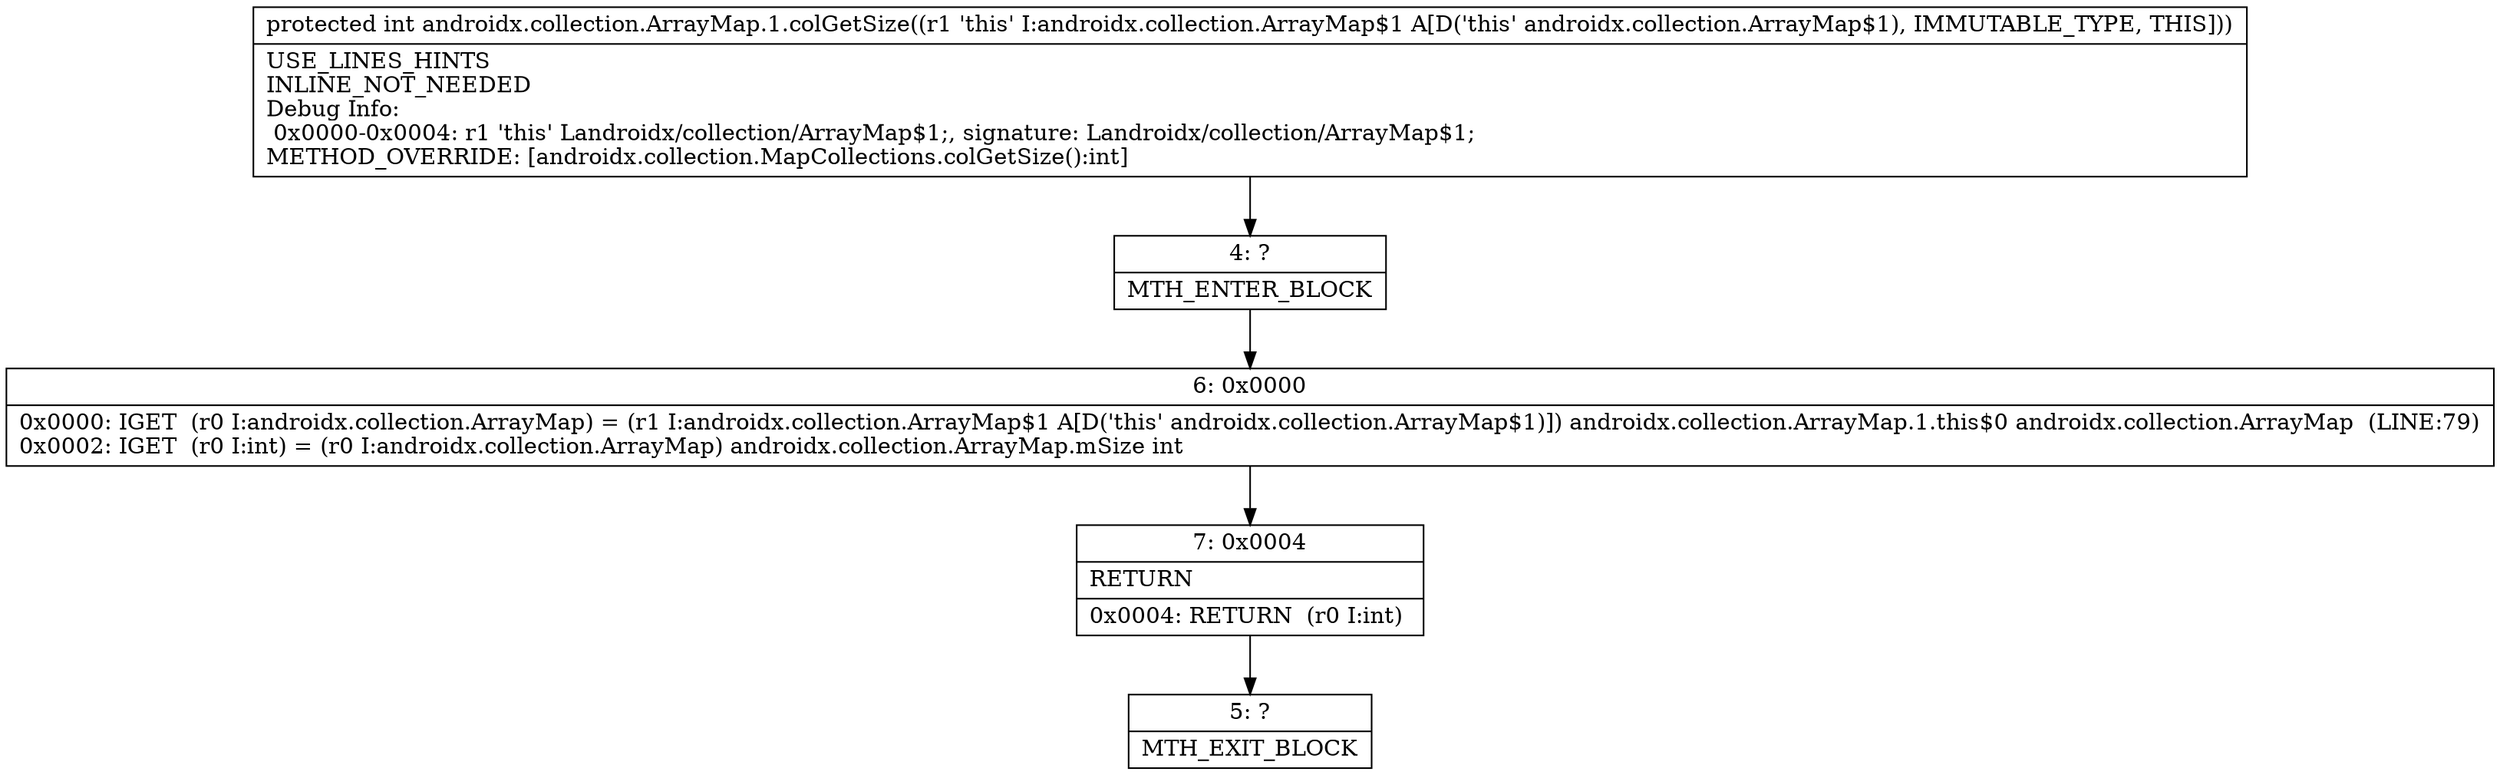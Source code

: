 digraph "CFG forandroidx.collection.ArrayMap.1.colGetSize()I" {
Node_4 [shape=record,label="{4\:\ ?|MTH_ENTER_BLOCK\l}"];
Node_6 [shape=record,label="{6\:\ 0x0000|0x0000: IGET  (r0 I:androidx.collection.ArrayMap) = (r1 I:androidx.collection.ArrayMap$1 A[D('this' androidx.collection.ArrayMap$1)]) androidx.collection.ArrayMap.1.this$0 androidx.collection.ArrayMap  (LINE:79)\l0x0002: IGET  (r0 I:int) = (r0 I:androidx.collection.ArrayMap) androidx.collection.ArrayMap.mSize int \l}"];
Node_7 [shape=record,label="{7\:\ 0x0004|RETURN\l|0x0004: RETURN  (r0 I:int) \l}"];
Node_5 [shape=record,label="{5\:\ ?|MTH_EXIT_BLOCK\l}"];
MethodNode[shape=record,label="{protected int androidx.collection.ArrayMap.1.colGetSize((r1 'this' I:androidx.collection.ArrayMap$1 A[D('this' androidx.collection.ArrayMap$1), IMMUTABLE_TYPE, THIS]))  | USE_LINES_HINTS\lINLINE_NOT_NEEDED\lDebug Info:\l  0x0000\-0x0004: r1 'this' Landroidx\/collection\/ArrayMap$1;, signature: Landroidx\/collection\/ArrayMap$1;\lMETHOD_OVERRIDE: [androidx.collection.MapCollections.colGetSize():int]\l}"];
MethodNode -> Node_4;Node_4 -> Node_6;
Node_6 -> Node_7;
Node_7 -> Node_5;
}

